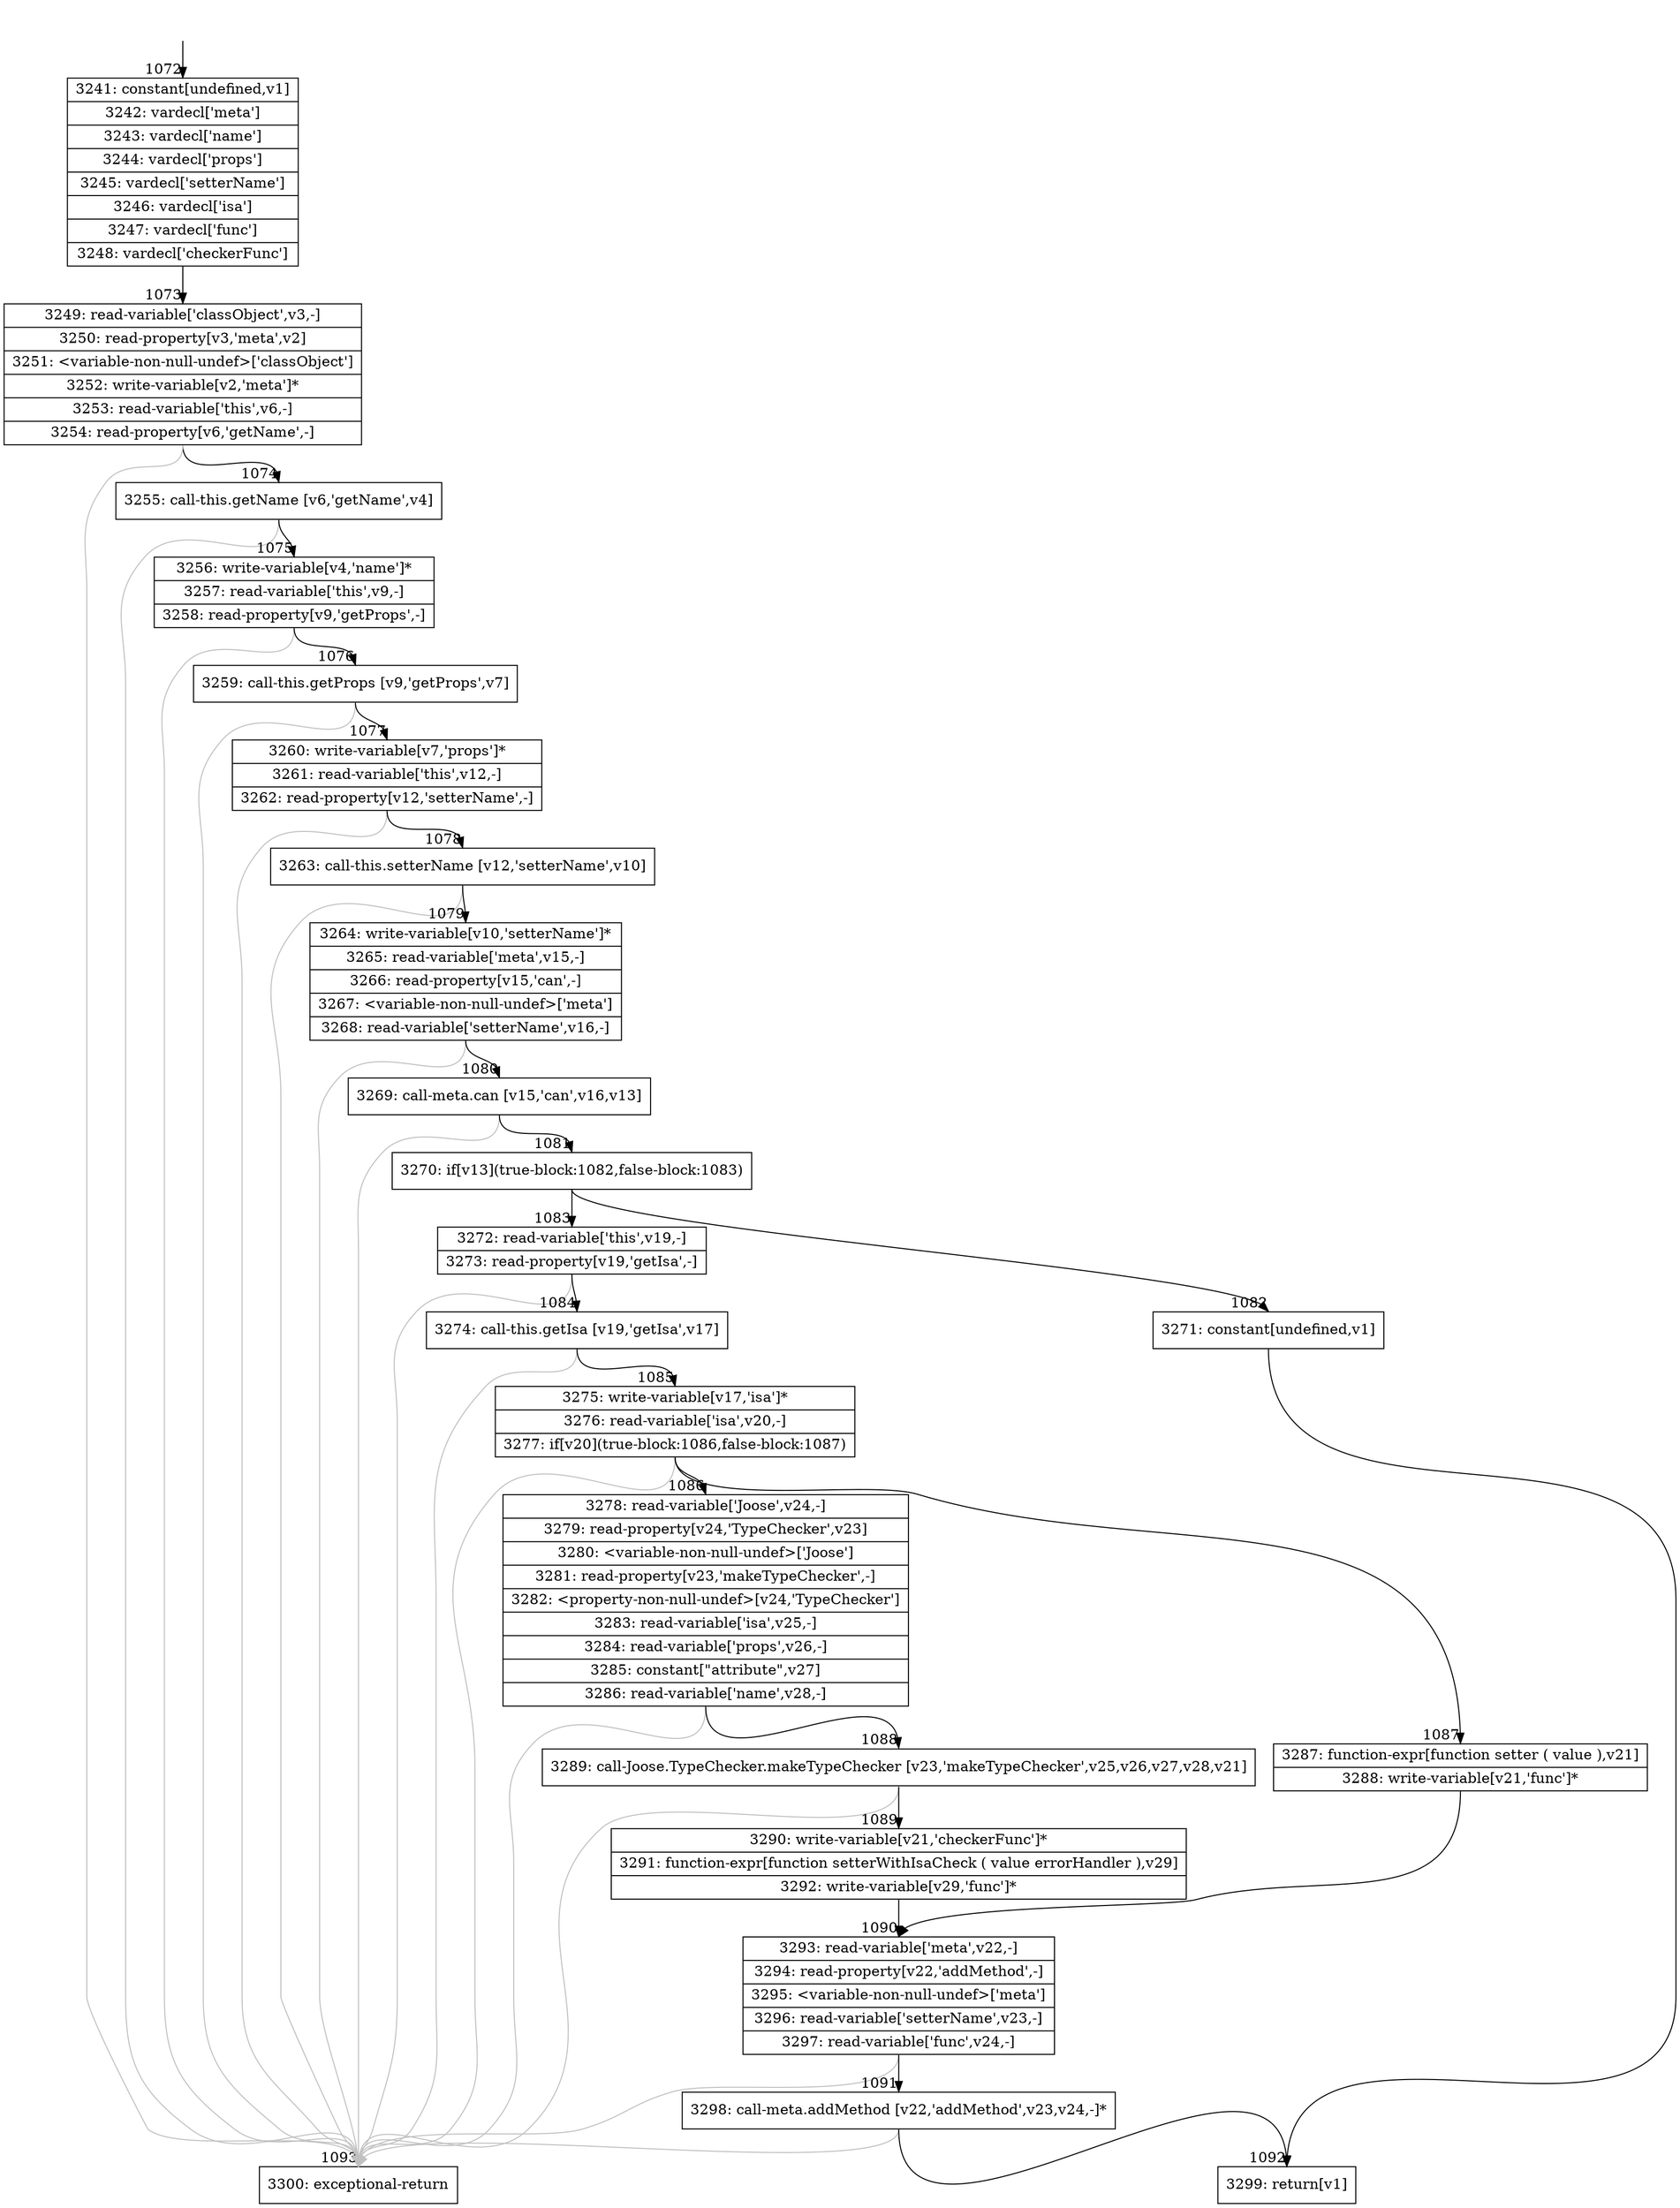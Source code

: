 digraph {
rankdir="TD"
BB_entry129[shape=none,label=""];
BB_entry129 -> BB1072 [tailport=s, headport=n, headlabel="    1072"]
BB1072 [shape=record label="{3241: constant[undefined,v1]|3242: vardecl['meta']|3243: vardecl['name']|3244: vardecl['props']|3245: vardecl['setterName']|3246: vardecl['isa']|3247: vardecl['func']|3248: vardecl['checkerFunc']}" ] 
BB1072 -> BB1073 [tailport=s, headport=n, headlabel="      1073"]
BB1073 [shape=record label="{3249: read-variable['classObject',v3,-]|3250: read-property[v3,'meta',v2]|3251: \<variable-non-null-undef\>['classObject']|3252: write-variable[v2,'meta']*|3253: read-variable['this',v6,-]|3254: read-property[v6,'getName',-]}" ] 
BB1073 -> BB1074 [tailport=s, headport=n, headlabel="      1074"]
BB1073 -> BB1093 [tailport=s, headport=n, color=gray, headlabel="      1093"]
BB1074 [shape=record label="{3255: call-this.getName [v6,'getName',v4]}" ] 
BB1074 -> BB1075 [tailport=s, headport=n, headlabel="      1075"]
BB1074 -> BB1093 [tailport=s, headport=n, color=gray]
BB1075 [shape=record label="{3256: write-variable[v4,'name']*|3257: read-variable['this',v9,-]|3258: read-property[v9,'getProps',-]}" ] 
BB1075 -> BB1076 [tailport=s, headport=n, headlabel="      1076"]
BB1075 -> BB1093 [tailport=s, headport=n, color=gray]
BB1076 [shape=record label="{3259: call-this.getProps [v9,'getProps',v7]}" ] 
BB1076 -> BB1077 [tailport=s, headport=n, headlabel="      1077"]
BB1076 -> BB1093 [tailport=s, headport=n, color=gray]
BB1077 [shape=record label="{3260: write-variable[v7,'props']*|3261: read-variable['this',v12,-]|3262: read-property[v12,'setterName',-]}" ] 
BB1077 -> BB1078 [tailport=s, headport=n, headlabel="      1078"]
BB1077 -> BB1093 [tailport=s, headport=n, color=gray]
BB1078 [shape=record label="{3263: call-this.setterName [v12,'setterName',v10]}" ] 
BB1078 -> BB1079 [tailport=s, headport=n, headlabel="      1079"]
BB1078 -> BB1093 [tailport=s, headport=n, color=gray]
BB1079 [shape=record label="{3264: write-variable[v10,'setterName']*|3265: read-variable['meta',v15,-]|3266: read-property[v15,'can',-]|3267: \<variable-non-null-undef\>['meta']|3268: read-variable['setterName',v16,-]}" ] 
BB1079 -> BB1080 [tailport=s, headport=n, headlabel="      1080"]
BB1079 -> BB1093 [tailport=s, headport=n, color=gray]
BB1080 [shape=record label="{3269: call-meta.can [v15,'can',v16,v13]}" ] 
BB1080 -> BB1081 [tailport=s, headport=n, headlabel="      1081"]
BB1080 -> BB1093 [tailport=s, headport=n, color=gray]
BB1081 [shape=record label="{3270: if[v13](true-block:1082,false-block:1083)}" ] 
BB1081 -> BB1082 [tailport=s, headport=n, headlabel="      1082"]
BB1081 -> BB1083 [tailport=s, headport=n, headlabel="      1083"]
BB1082 [shape=record label="{3271: constant[undefined,v1]}" ] 
BB1082 -> BB1092 [tailport=s, headport=n, headlabel="      1092"]
BB1083 [shape=record label="{3272: read-variable['this',v19,-]|3273: read-property[v19,'getIsa',-]}" ] 
BB1083 -> BB1084 [tailport=s, headport=n, headlabel="      1084"]
BB1083 -> BB1093 [tailport=s, headport=n, color=gray]
BB1084 [shape=record label="{3274: call-this.getIsa [v19,'getIsa',v17]}" ] 
BB1084 -> BB1085 [tailport=s, headport=n, headlabel="      1085"]
BB1084 -> BB1093 [tailport=s, headport=n, color=gray]
BB1085 [shape=record label="{3275: write-variable[v17,'isa']*|3276: read-variable['isa',v20,-]|3277: if[v20](true-block:1086,false-block:1087)}" ] 
BB1085 -> BB1086 [tailport=s, headport=n, headlabel="      1086"]
BB1085 -> BB1087 [tailport=s, headport=n, headlabel="      1087"]
BB1085 -> BB1093 [tailport=s, headport=n, color=gray]
BB1086 [shape=record label="{3278: read-variable['Joose',v24,-]|3279: read-property[v24,'TypeChecker',v23]|3280: \<variable-non-null-undef\>['Joose']|3281: read-property[v23,'makeTypeChecker',-]|3282: \<property-non-null-undef\>[v24,'TypeChecker']|3283: read-variable['isa',v25,-]|3284: read-variable['props',v26,-]|3285: constant[\"attribute\",v27]|3286: read-variable['name',v28,-]}" ] 
BB1086 -> BB1088 [tailport=s, headport=n, headlabel="      1088"]
BB1086 -> BB1093 [tailport=s, headport=n, color=gray]
BB1087 [shape=record label="{3287: function-expr[function setter ( value ),v21]|3288: write-variable[v21,'func']*}" ] 
BB1087 -> BB1090 [tailport=s, headport=n, headlabel="      1090"]
BB1088 [shape=record label="{3289: call-Joose.TypeChecker.makeTypeChecker [v23,'makeTypeChecker',v25,v26,v27,v28,v21]}" ] 
BB1088 -> BB1089 [tailport=s, headport=n, headlabel="      1089"]
BB1088 -> BB1093 [tailport=s, headport=n, color=gray]
BB1089 [shape=record label="{3290: write-variable[v21,'checkerFunc']*|3291: function-expr[function setterWithIsaCheck ( value errorHandler ),v29]|3292: write-variable[v29,'func']*}" ] 
BB1089 -> BB1090 [tailport=s, headport=n]
BB1090 [shape=record label="{3293: read-variable['meta',v22,-]|3294: read-property[v22,'addMethod',-]|3295: \<variable-non-null-undef\>['meta']|3296: read-variable['setterName',v23,-]|3297: read-variable['func',v24,-]}" ] 
BB1090 -> BB1091 [tailport=s, headport=n, headlabel="      1091"]
BB1090 -> BB1093 [tailport=s, headport=n, color=gray]
BB1091 [shape=record label="{3298: call-meta.addMethod [v22,'addMethod',v23,v24,-]*}" ] 
BB1091 -> BB1092 [tailport=s, headport=n]
BB1091 -> BB1093 [tailport=s, headport=n, color=gray]
BB1092 [shape=record label="{3299: return[v1]}" ] 
BB1093 [shape=record label="{3300: exceptional-return}" ] 
//#$~ 1253
}
